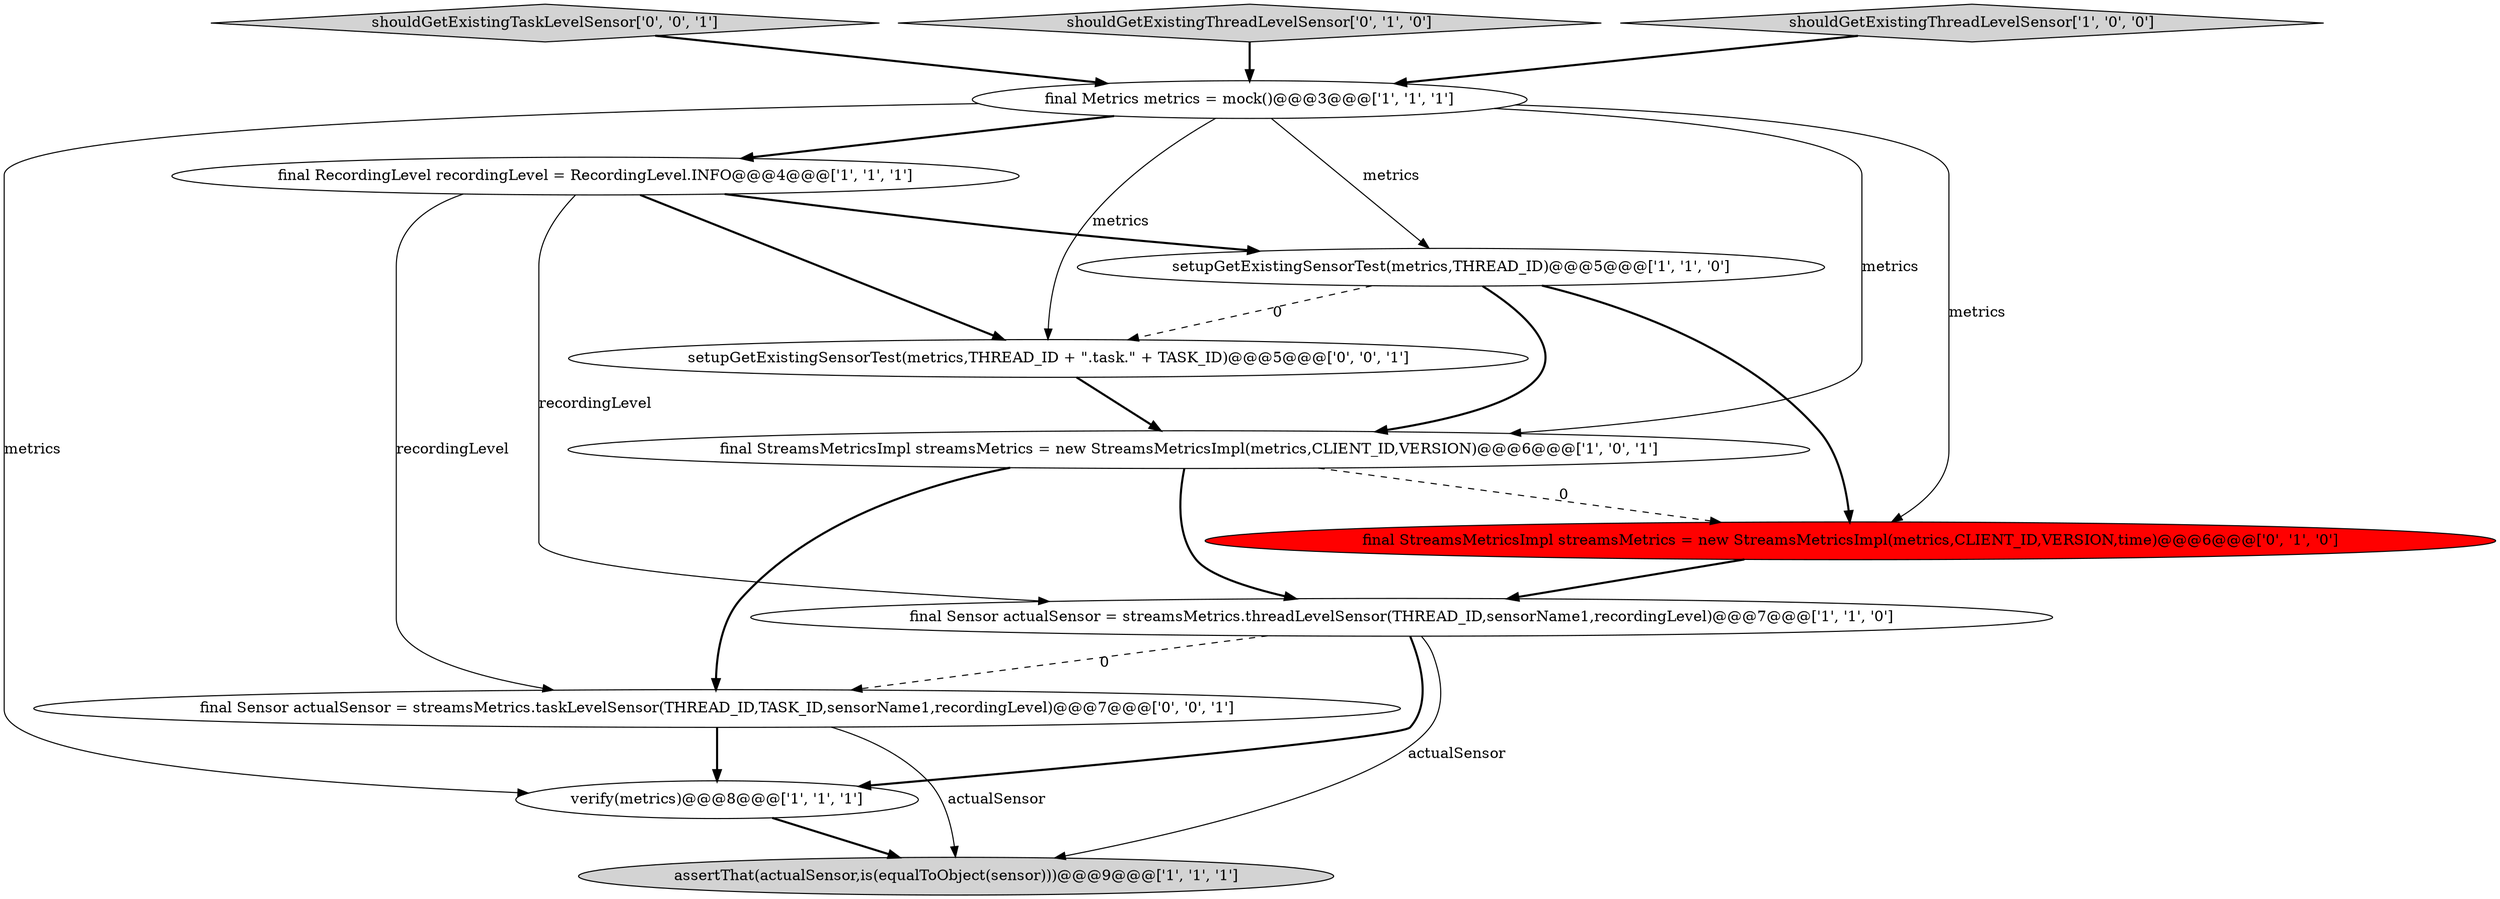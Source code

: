 digraph {
1 [style = filled, label = "final RecordingLevel recordingLevel = RecordingLevel.INFO@@@4@@@['1', '1', '1']", fillcolor = white, shape = ellipse image = "AAA0AAABBB1BBB"];
12 [style = filled, label = "shouldGetExistingTaskLevelSensor['0', '0', '1']", fillcolor = lightgray, shape = diamond image = "AAA0AAABBB3BBB"];
5 [style = filled, label = "setupGetExistingSensorTest(metrics,THREAD_ID)@@@5@@@['1', '1', '0']", fillcolor = white, shape = ellipse image = "AAA0AAABBB1BBB"];
4 [style = filled, label = "verify(metrics)@@@8@@@['1', '1', '1']", fillcolor = white, shape = ellipse image = "AAA0AAABBB1BBB"];
8 [style = filled, label = "final StreamsMetricsImpl streamsMetrics = new StreamsMetricsImpl(metrics,CLIENT_ID,VERSION,time)@@@6@@@['0', '1', '0']", fillcolor = red, shape = ellipse image = "AAA1AAABBB2BBB"];
9 [style = filled, label = "shouldGetExistingThreadLevelSensor['0', '1', '0']", fillcolor = lightgray, shape = diamond image = "AAA0AAABBB2BBB"];
0 [style = filled, label = "assertThat(actualSensor,is(equalToObject(sensor)))@@@9@@@['1', '1', '1']", fillcolor = lightgray, shape = ellipse image = "AAA0AAABBB1BBB"];
10 [style = filled, label = "setupGetExistingSensorTest(metrics,THREAD_ID + \".task.\" + TASK_ID)@@@5@@@['0', '0', '1']", fillcolor = white, shape = ellipse image = "AAA0AAABBB3BBB"];
6 [style = filled, label = "final Metrics metrics = mock()@@@3@@@['1', '1', '1']", fillcolor = white, shape = ellipse image = "AAA0AAABBB1BBB"];
11 [style = filled, label = "final Sensor actualSensor = streamsMetrics.taskLevelSensor(THREAD_ID,TASK_ID,sensorName1,recordingLevel)@@@7@@@['0', '0', '1']", fillcolor = white, shape = ellipse image = "AAA0AAABBB3BBB"];
3 [style = filled, label = "final StreamsMetricsImpl streamsMetrics = new StreamsMetricsImpl(metrics,CLIENT_ID,VERSION)@@@6@@@['1', '0', '1']", fillcolor = white, shape = ellipse image = "AAA0AAABBB1BBB"];
2 [style = filled, label = "shouldGetExistingThreadLevelSensor['1', '0', '0']", fillcolor = lightgray, shape = diamond image = "AAA0AAABBB1BBB"];
7 [style = filled, label = "final Sensor actualSensor = streamsMetrics.threadLevelSensor(THREAD_ID,sensorName1,recordingLevel)@@@7@@@['1', '1', '0']", fillcolor = white, shape = ellipse image = "AAA0AAABBB1BBB"];
1->5 [style = bold, label=""];
5->3 [style = bold, label=""];
5->8 [style = bold, label=""];
7->0 [style = solid, label="actualSensor"];
2->6 [style = bold, label=""];
1->11 [style = solid, label="recordingLevel"];
11->4 [style = bold, label=""];
3->11 [style = bold, label=""];
7->11 [style = dashed, label="0"];
10->3 [style = bold, label=""];
6->8 [style = solid, label="metrics"];
7->4 [style = bold, label=""];
6->5 [style = solid, label="metrics"];
12->6 [style = bold, label=""];
11->0 [style = solid, label="actualSensor"];
8->7 [style = bold, label=""];
9->6 [style = bold, label=""];
4->0 [style = bold, label=""];
6->1 [style = bold, label=""];
1->7 [style = solid, label="recordingLevel"];
5->10 [style = dashed, label="0"];
3->7 [style = bold, label=""];
6->4 [style = solid, label="metrics"];
6->10 [style = solid, label="metrics"];
6->3 [style = solid, label="metrics"];
3->8 [style = dashed, label="0"];
1->10 [style = bold, label=""];
}
